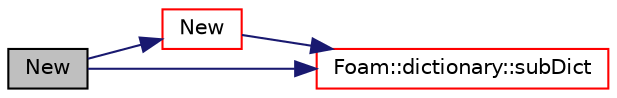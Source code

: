 digraph "New"
{
  bgcolor="transparent";
  edge [fontname="Helvetica",fontsize="10",labelfontname="Helvetica",labelfontsize="10"];
  node [fontname="Helvetica",fontsize="10",shape=record];
  rankdir="LR";
  Node2470 [label="New",height=0.2,width=0.4,color="black", fillcolor="grey75", style="filled", fontcolor="black"];
  Node2470 -> Node2471 [color="midnightblue",fontsize="10",style="solid",fontname="Helvetica"];
  Node2471 [label="New",height=0.2,width=0.4,color="red",URL="$a26141.html#a6e8b1f92898b4886021cafa4ffa27e0b",tooltip="Select constructed from dictionary and objectRegistry. "];
  Node2471 -> Node2614 [color="midnightblue",fontsize="10",style="solid",fontname="Helvetica"];
  Node2614 [label="Foam::dictionary::subDict",height=0.2,width=0.4,color="red",URL="$a27129.html#aaa26b5f2da6aff5a6a59af5407f1bf59",tooltip="Find and return a sub-dictionary. "];
  Node2470 -> Node2614 [color="midnightblue",fontsize="10",style="solid",fontname="Helvetica"];
}

